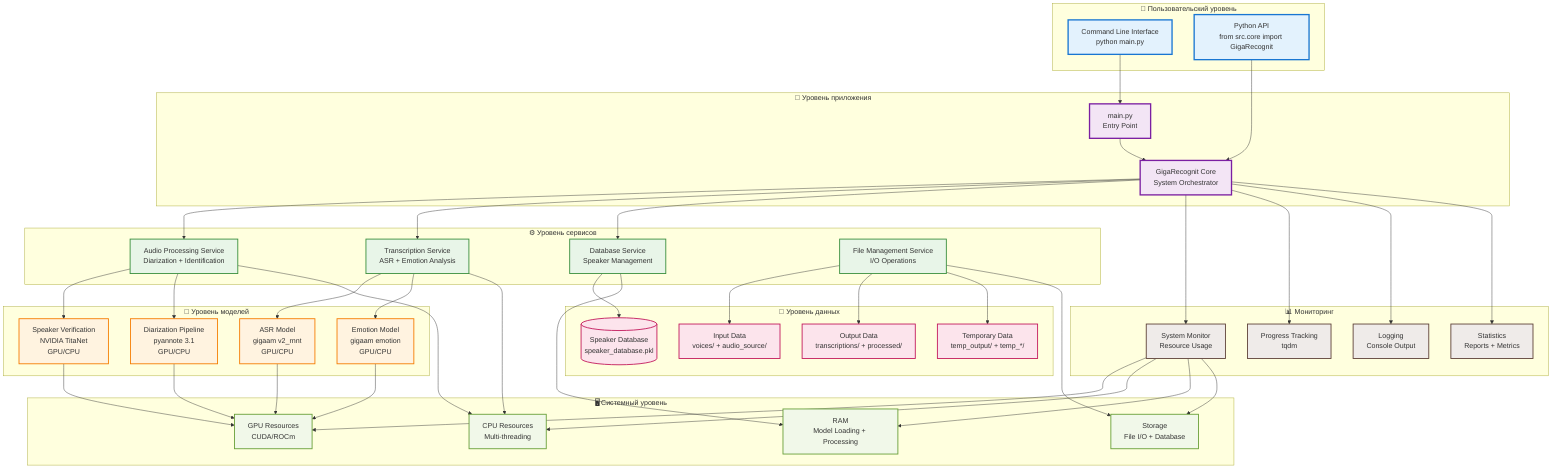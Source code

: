 graph TB
    %% Пользовательский уровень
    subgraph UserLevel ["👤 Пользовательский уровень"]
        CLI[Command Line Interface<br/>python main.py]
        API[Python API<br/>from src.core import GigaRecognit]
    end
    
    %% Уровень приложения
    subgraph ApplicationLevel ["🚀 Уровень приложения"]
        MainApp[main.py<br/>Entry Point]
        CoreSystem[GigaRecognit Core<br/>System Orchestrator]
    end
    
    %% Уровень сервисов
    subgraph ServiceLevel ["⚙️ Уровень сервисов"]
        AudioService[Audio Processing Service<br/>Diarization + Identification]
        TranscriptionService[Transcription Service<br/>ASR + Emotion Analysis]
        DatabaseService[Database Service<br/>Speaker Management]
        FileService[File Management Service<br/>I/O Operations]
    end
    
    %% Уровень моделей
    subgraph ModelLevel ["🤖 Уровень моделей"]
        ASRModel[ASR Model<br/>gigaam v2_rnnt<br/>GPU/CPU]
        EmotionModel[Emotion Model<br/>gigaam emotion<br/>GPU/CPU]
        VerificationModel[Speaker Verification<br/>NVIDIA TitaNet<br/>GPU/CPU]
        DiarizationModel[Diarization Pipeline<br/>pyannote 3.1<br/>GPU/CPU]
    end
    
    %% Уровень данных
    subgraph DataLevel ["💾 Уровень данных"]
        InputData[Input Data<br/>voices/ + audio_source/]
        Database[(Speaker Database<br/>speaker_database.pkl)]
        OutputData[Output Data<br/>transcriptions/ + processed/]
        TempData[Temporary Data<br/>temp_output/ + temp_*/]
    end
    
    %% Системный уровень
    subgraph SystemLevel ["🖥️ Системный уровень"]
        GPU[GPU Resources<br/>CUDA/ROCm]
        CPU[CPU Resources<br/>Multi-threading]
        Memory[RAM<br/>Model Loading + Processing]
        Storage[Storage<br/>File I/O + Database]
    end
    
    %% Мониторинг
    subgraph MonitoringLevel ["📊 Мониторинг"]
        SystemMonitor[System Monitor<br/>Resource Usage]
        ProgressBars[Progress Tracking<br/>tqdm]
        Logging[Logging<br/>Console Output]
        Statistics[Statistics<br/>Reports + Metrics]
    end
    
    %% Связи
    CLI --> MainApp
    API --> CoreSystem
    MainApp --> CoreSystem
    
    CoreSystem --> AudioService
    CoreSystem --> TranscriptionService
    CoreSystem --> DatabaseService
    
    AudioService --> VerificationModel
    AudioService --> DiarizationModel
    TranscriptionService --> ASRModel
    TranscriptionService --> EmotionModel
    
    DatabaseService --> Database
    FileService --> InputData
    FileService --> OutputData
    FileService --> TempData
    
    %% Системные ресурсы
    ASRModel --> GPU
    EmotionModel --> GPU
    VerificationModel --> GPU
    DiarizationModel --> GPU
    
    AudioService --> CPU
    TranscriptionService --> CPU
    DatabaseService --> Memory
    FileService --> Storage
    
    %% Мониторинг
    CoreSystem --> SystemMonitor
    CoreSystem --> ProgressBars
    CoreSystem --> Logging
    CoreSystem --> Statistics
    
    SystemMonitor --> GPU
    SystemMonitor --> CPU
    SystemMonitor --> Memory
    SystemMonitor --> Storage
    
    %% Стили
    classDef userStyle fill:#e3f2fd,stroke:#1976d2,stroke-width:3px
    classDef appStyle fill:#f3e5f5,stroke:#7b1fa2,stroke-width:3px
    classDef serviceStyle fill:#e8f5e8,stroke:#388e3c,stroke-width:2px
    classDef modelStyle fill:#fff3e0,stroke:#f57c00,stroke-width:2px
    classDef dataStyle fill:#fce4ec,stroke:#c2185b,stroke-width:2px
    classDef systemStyle fill:#f1f8e9,stroke:#689f38,stroke-width:2px
    classDef monitorStyle fill:#efebe9,stroke:#5d4037,stroke-width:2px
    
    class CLI,API userStyle
    class MainApp,CoreSystem appStyle
    class AudioService,TranscriptionService,DatabaseService,FileService serviceStyle
    class ASRModel,EmotionModel,VerificationModel,DiarizationModel modelStyle
    class InputData,Database,OutputData,TempData dataStyle
    class GPU,CPU,Memory,Storage systemStyle
    class SystemMonitor,ProgressBars,Logging,Statistics monitorStyle
